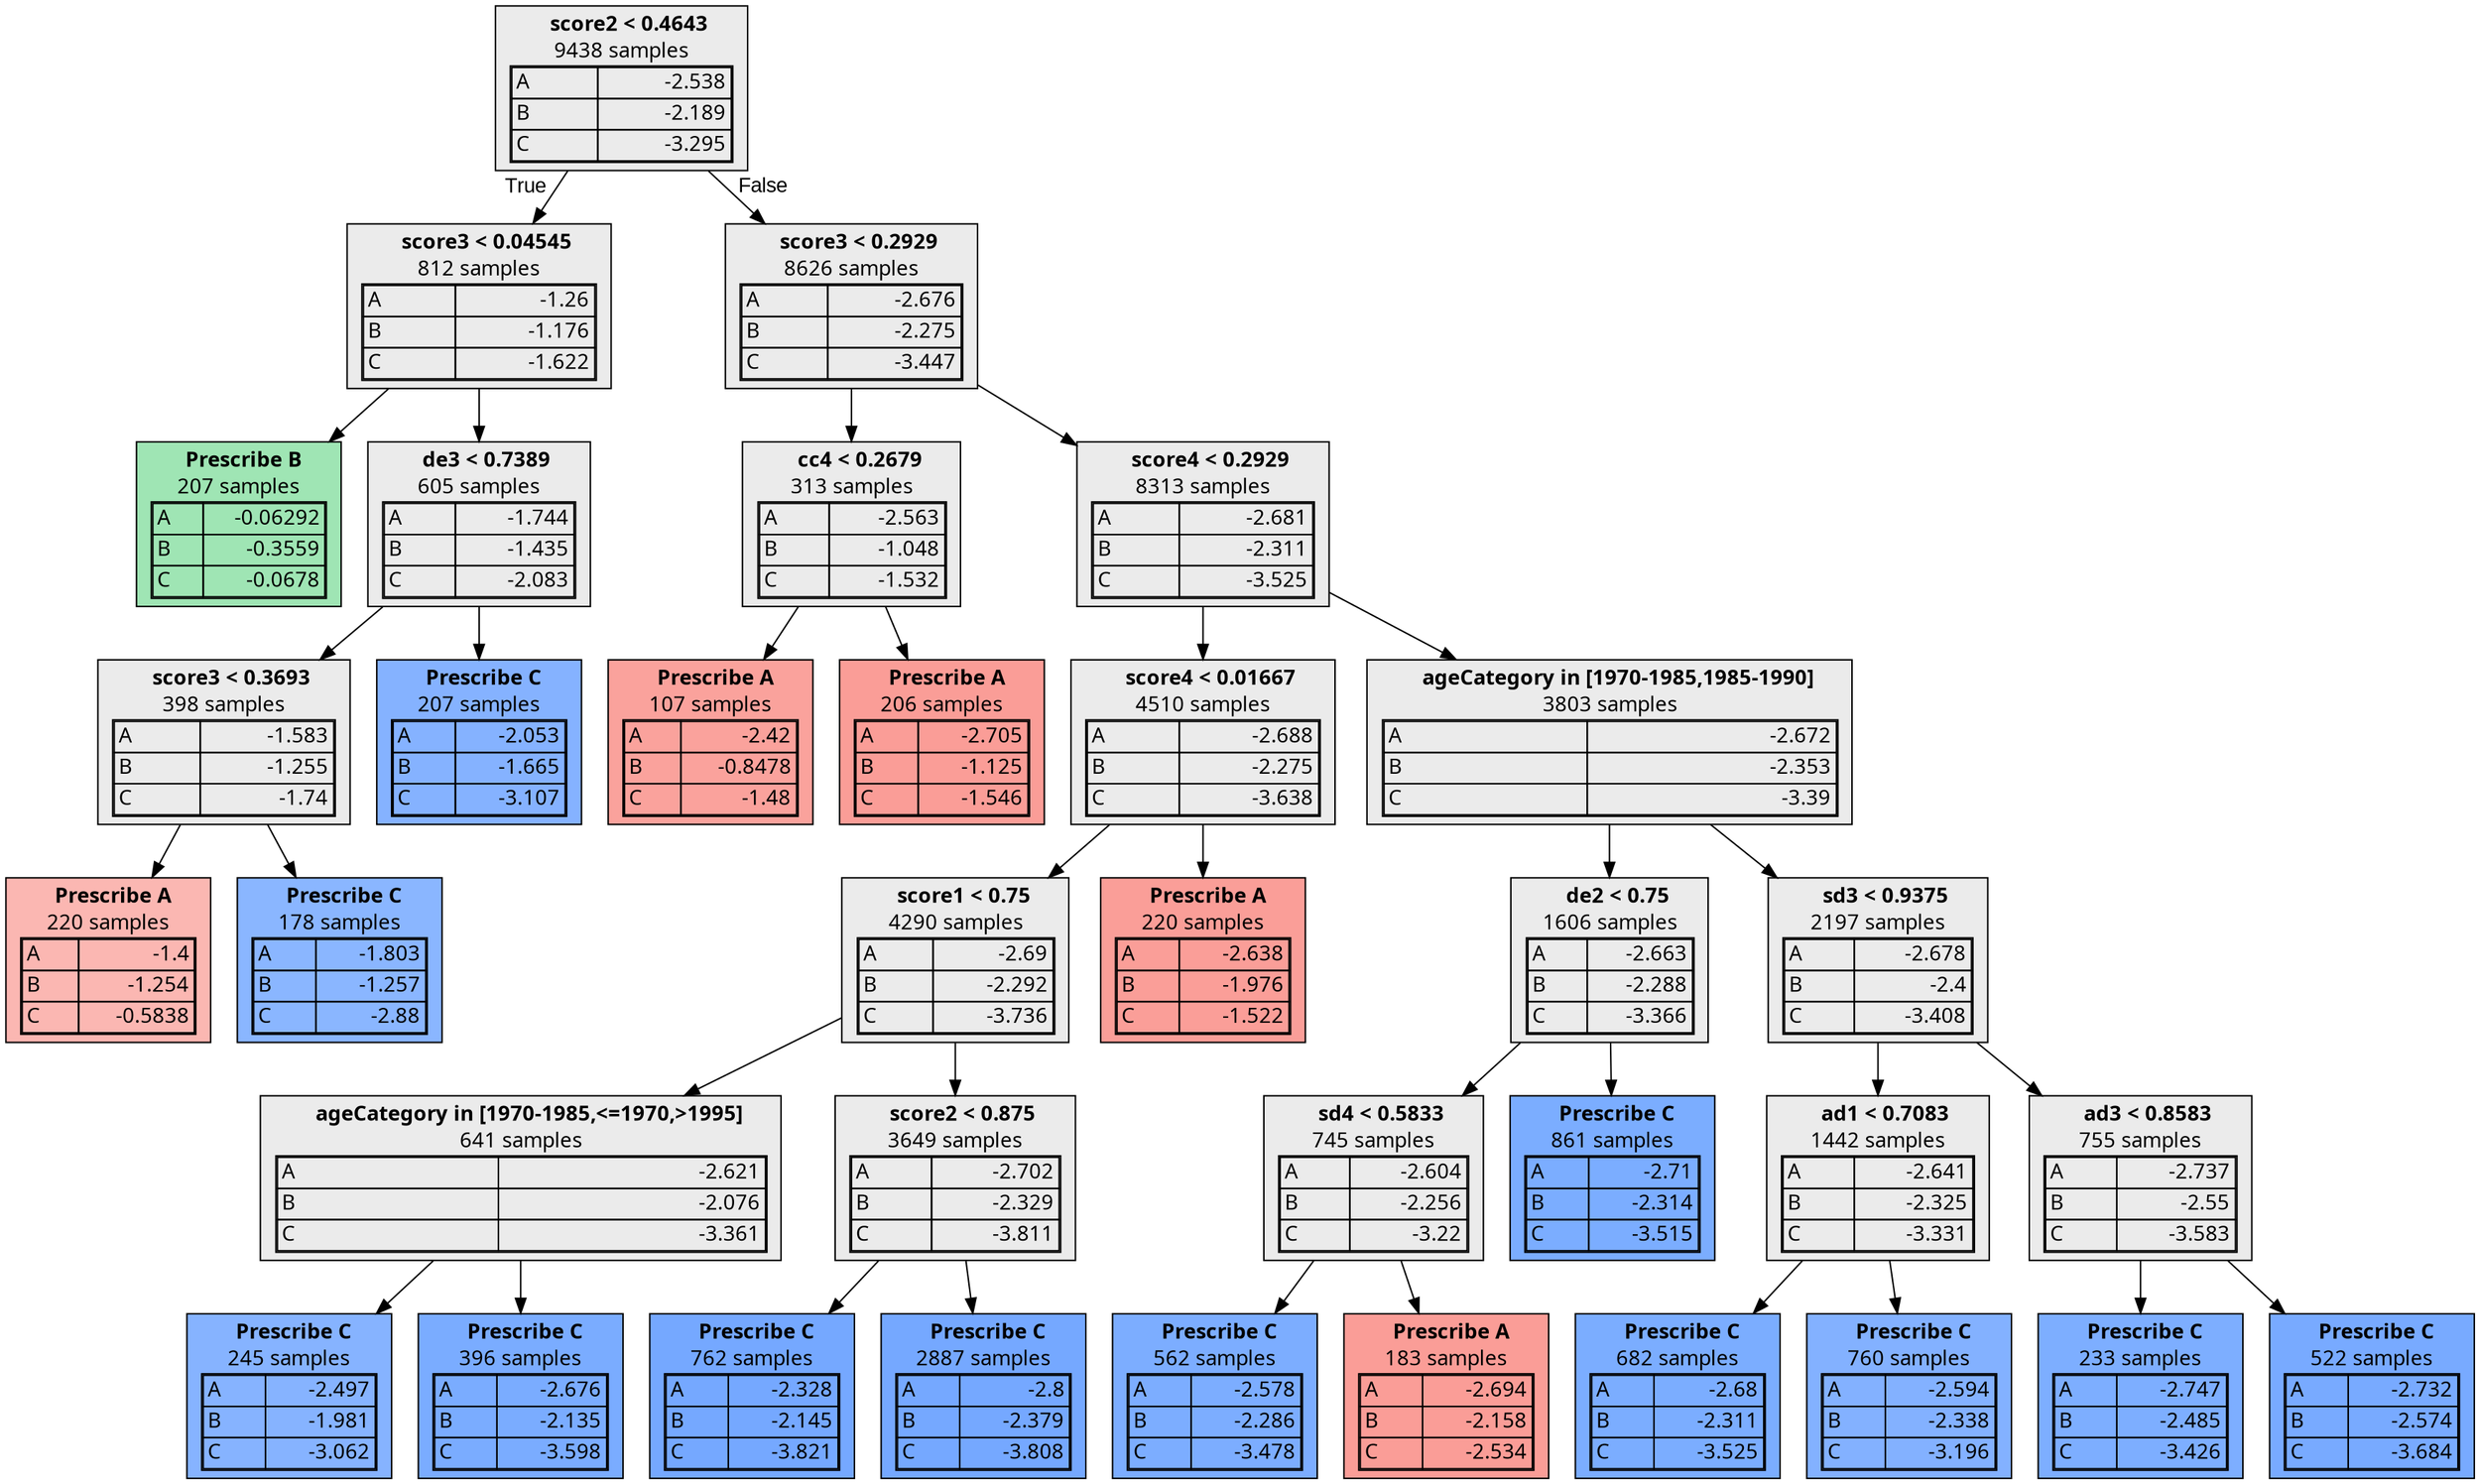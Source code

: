 digraph {
    1 [label=<  <TABLE BORDER="0" CELLPADDING="0">
      <TR>
    <TD>
      <B> score2 &lt; 0.4643</B>
    </TD>
  </TR>

    <TR>
      <TD>9438 samples</TD>
    </TR>
    <TR>
  <TD>
    <TABLE CELLSPACING="0">
      
        <TR >
    <TD ALIGN="LEFT">A</TD>
    <TD ALIGN="RIGHT">-2.538</TD>
  </TR>
  <TR >
    <TD ALIGN="LEFT">B</TD>
    <TD ALIGN="RIGHT">-2.189</TD>
  </TR>
  <TR class="highlighted">
    <TD ALIGN="LEFT">C</TD>
    <TD ALIGN="RIGHT">-3.295</TD>
  </TR>

    </TABLE>
  </TD>
</TR>

  </TABLE>
>,fillcolor="#EBEBEB",shape=box,fontname="bold arial",style="filled"];
    1 -> 2 [labeldistance=2.5, labelangle=45, headlabel="True",fontname="arial"];
    1 -> 9 [labeldistance=2.5, labelangle=-45, headlabel="False",fontname="arial"];
    2 [label=<  <TABLE BORDER="0" CELLPADDING="0">
      <TR>
    <TD>
      <B> score3 &lt; 0.04545</B>
    </TD>
  </TR>

    <TR>
      <TD>812 samples</TD>
    </TR>
    <TR>
  <TD>
    <TABLE CELLSPACING="0">
      
        <TR >
    <TD ALIGN="LEFT">A</TD>
    <TD ALIGN="RIGHT">-1.26</TD>
  </TR>
  <TR >
    <TD ALIGN="LEFT">B</TD>
    <TD ALIGN="RIGHT">-1.176</TD>
  </TR>
  <TR class="highlighted">
    <TD ALIGN="LEFT">C</TD>
    <TD ALIGN="RIGHT">-1.622</TD>
  </TR>

    </TABLE>
  </TD>
</TR>

  </TABLE>
>,fillcolor="#EBEBEB",shape=box,fontname="bold arial",style="filled"];
    2 -> 3;
    2 -> 4;
    3 [label=<  <TABLE BORDER="0" CELLPADDING="0">
      <TR>
    <TD>
      <B>Prescribe B</B>
    </TD>
  </TR>

    <TR>
      <TD>207 samples</TD>
    </TR>
    <TR>
  <TD>
    <TABLE CELLSPACING="0">
      
        <TR >
    <TD ALIGN="LEFT">A</TD>
    <TD ALIGN="RIGHT">-0.06292</TD>
  </TR>
  <TR class="highlighted">
    <TD ALIGN="LEFT">B</TD>
    <TD ALIGN="RIGHT">-0.3559</TD>
  </TR>
  <TR >
    <TD ALIGN="LEFT">C</TD>
    <TD ALIGN="RIGHT">-0.0678</TD>
  </TR>

    </TABLE>
  </TD>
</TR>

  </TABLE>
>,fillcolor="#00BA3860",shape=box,fontname="bold arial",style="filled",color=black];
    4 [label=<  <TABLE BORDER="0" CELLPADDING="0">
      <TR>
    <TD>
      <B> de3 &lt; 0.7389</B>
    </TD>
  </TR>

    <TR>
      <TD>605 samples</TD>
    </TR>
    <TR>
  <TD>
    <TABLE CELLSPACING="0">
      
        <TR >
    <TD ALIGN="LEFT">A</TD>
    <TD ALIGN="RIGHT">-1.744</TD>
  </TR>
  <TR >
    <TD ALIGN="LEFT">B</TD>
    <TD ALIGN="RIGHT">-1.435</TD>
  </TR>
  <TR class="highlighted">
    <TD ALIGN="LEFT">C</TD>
    <TD ALIGN="RIGHT">-2.083</TD>
  </TR>

    </TABLE>
  </TD>
</TR>

  </TABLE>
>,fillcolor="#EBEBEB",shape=box,fontname="bold arial",style="filled"];
    4 -> 5;
    4 -> 8;
    5 [label=<  <TABLE BORDER="0" CELLPADDING="0">
      <TR>
    <TD>
      <B> score3 &lt; 0.3693</B>
    </TD>
  </TR>

    <TR>
      <TD>398 samples</TD>
    </TR>
    <TR>
  <TD>
    <TABLE CELLSPACING="0">
      
        <TR >
    <TD ALIGN="LEFT">A</TD>
    <TD ALIGN="RIGHT">-1.583</TD>
  </TR>
  <TR >
    <TD ALIGN="LEFT">B</TD>
    <TD ALIGN="RIGHT">-1.255</TD>
  </TR>
  <TR class="highlighted">
    <TD ALIGN="LEFT">C</TD>
    <TD ALIGN="RIGHT">-1.74</TD>
  </TR>

    </TABLE>
  </TD>
</TR>

  </TABLE>
>,fillcolor="#EBEBEB",shape=box,fontname="bold arial",style="filled"];
    5 -> 6;
    5 -> 7;
    6 [label=<  <TABLE BORDER="0" CELLPADDING="0">
      <TR>
    <TD>
      <B>Prescribe A</B>
    </TD>
  </TR>

    <TR>
      <TD>220 samples</TD>
    </TR>
    <TR>
  <TD>
    <TABLE CELLSPACING="0">
      
        <TR class="highlighted">
    <TD ALIGN="LEFT">A</TD>
    <TD ALIGN="RIGHT">-1.4</TD>
  </TR>
  <TR >
    <TD ALIGN="LEFT">B</TD>
    <TD ALIGN="RIGHT">-1.254</TD>
  </TR>
  <TR >
    <TD ALIGN="LEFT">C</TD>
    <TD ALIGN="RIGHT">-0.5838</TD>
  </TR>

    </TABLE>
  </TD>
</TR>

  </TABLE>
>,fillcolor="#F8766D86",shape=box,fontname="bold arial",style="filled",color=black];
    7 [label=<  <TABLE BORDER="0" CELLPADDING="0">
      <TR>
    <TD>
      <B>Prescribe C</B>
    </TD>
  </TR>

    <TR>
      <TD>178 samples</TD>
    </TR>
    <TR>
  <TD>
    <TABLE CELLSPACING="0">
      
        <TR >
    <TD ALIGN="LEFT">A</TD>
    <TD ALIGN="RIGHT">-1.803</TD>
  </TR>
  <TR >
    <TD ALIGN="LEFT">B</TD>
    <TD ALIGN="RIGHT">-1.257</TD>
  </TR>
  <TR class="highlighted">
    <TD ALIGN="LEFT">C</TD>
    <TD ALIGN="RIGHT">-2.88</TD>
  </TR>

    </TABLE>
  </TD>
</TR>

  </TABLE>
>,fillcolor="#619CFFbd",shape=box,fontname="bold arial",style="filled",color=black];
    8 [label=<  <TABLE BORDER="0" CELLPADDING="0">
      <TR>
    <TD>
      <B>Prescribe C</B>
    </TD>
  </TR>

    <TR>
      <TD>207 samples</TD>
    </TR>
    <TR>
  <TD>
    <TABLE CELLSPACING="0">
      
        <TR >
    <TD ALIGN="LEFT">A</TD>
    <TD ALIGN="RIGHT">-2.053</TD>
  </TR>
  <TR >
    <TD ALIGN="LEFT">B</TD>
    <TD ALIGN="RIGHT">-1.665</TD>
  </TR>
  <TR class="highlighted">
    <TD ALIGN="LEFT">C</TD>
    <TD ALIGN="RIGHT">-3.107</TD>
  </TR>

    </TABLE>
  </TD>
</TR>

  </TABLE>
>,fillcolor="#619CFFc5",shape=box,fontname="bold arial",style="filled",color=black];
    9 [label=<  <TABLE BORDER="0" CELLPADDING="0">
      <TR>
    <TD>
      <B> score3 &lt; 0.2929</B>
    </TD>
  </TR>

    <TR>
      <TD>8626 samples</TD>
    </TR>
    <TR>
  <TD>
    <TABLE CELLSPACING="0">
      
        <TR >
    <TD ALIGN="LEFT">A</TD>
    <TD ALIGN="RIGHT">-2.676</TD>
  </TR>
  <TR >
    <TD ALIGN="LEFT">B</TD>
    <TD ALIGN="RIGHT">-2.275</TD>
  </TR>
  <TR class="highlighted">
    <TD ALIGN="LEFT">C</TD>
    <TD ALIGN="RIGHT">-3.447</TD>
  </TR>

    </TABLE>
  </TD>
</TR>

  </TABLE>
>,fillcolor="#EBEBEB",shape=box,fontname="bold arial",style="filled"];
    9 -> 10;
    9 -> 13;
    10 [label=<  <TABLE BORDER="0" CELLPADDING="0">
      <TR>
    <TD>
      <B> cc4 &lt; 0.2679</B>
    </TD>
  </TR>

    <TR>
      <TD>313 samples</TD>
    </TR>
    <TR>
  <TD>
    <TABLE CELLSPACING="0">
      
        <TR class="highlighted">
    <TD ALIGN="LEFT">A</TD>
    <TD ALIGN="RIGHT">-2.563</TD>
  </TR>
  <TR >
    <TD ALIGN="LEFT">B</TD>
    <TD ALIGN="RIGHT">-1.048</TD>
  </TR>
  <TR >
    <TD ALIGN="LEFT">C</TD>
    <TD ALIGN="RIGHT">-1.532</TD>
  </TR>

    </TABLE>
  </TD>
</TR>

  </TABLE>
>,fillcolor="#EBEBEB",shape=box,fontname="bold arial",style="filled"];
    10 -> 11;
    10 -> 12;
    11 [label=<  <TABLE BORDER="0" CELLPADDING="0">
      <TR>
    <TD>
      <B>Prescribe A</B>
    </TD>
  </TR>

    <TR>
      <TD>107 samples</TD>
    </TR>
    <TR>
  <TD>
    <TABLE CELLSPACING="0">
      
        <TR class="highlighted">
    <TD ALIGN="LEFT">A</TD>
    <TD ALIGN="RIGHT">-2.42</TD>
  </TR>
  <TR >
    <TD ALIGN="LEFT">B</TD>
    <TD ALIGN="RIGHT">-0.8478</TD>
  </TR>
  <TR >
    <TD ALIGN="LEFT">C</TD>
    <TD ALIGN="RIGHT">-1.48</TD>
  </TR>

    </TABLE>
  </TD>
</TR>

  </TABLE>
>,fillcolor="#F8766Dac",shape=box,fontname="bold arial",style="filled",color=black];
    12 [label=<  <TABLE BORDER="0" CELLPADDING="0">
      <TR>
    <TD>
      <B>Prescribe A</B>
    </TD>
  </TR>

    <TR>
      <TD>206 samples</TD>
    </TR>
    <TR>
  <TD>
    <TABLE CELLSPACING="0">
      
        <TR class="highlighted">
    <TD ALIGN="LEFT">A</TD>
    <TD ALIGN="RIGHT">-2.705</TD>
  </TR>
  <TR >
    <TD ALIGN="LEFT">B</TD>
    <TD ALIGN="RIGHT">-1.125</TD>
  </TR>
  <TR >
    <TD ALIGN="LEFT">C</TD>
    <TD ALIGN="RIGHT">-1.546</TD>
  </TR>

    </TABLE>
  </TD>
</TR>

  </TABLE>
>,fillcolor="#F8766Db6",shape=box,fontname="bold arial",style="filled",color=black];
    13 [label=<  <TABLE BORDER="0" CELLPADDING="0">
      <TR>
    <TD>
      <B> score4 &lt; 0.2929</B>
    </TD>
  </TR>

    <TR>
      <TD>8313 samples</TD>
    </TR>
    <TR>
  <TD>
    <TABLE CELLSPACING="0">
      
        <TR >
    <TD ALIGN="LEFT">A</TD>
    <TD ALIGN="RIGHT">-2.681</TD>
  </TR>
  <TR >
    <TD ALIGN="LEFT">B</TD>
    <TD ALIGN="RIGHT">-2.311</TD>
  </TR>
  <TR class="highlighted">
    <TD ALIGN="LEFT">C</TD>
    <TD ALIGN="RIGHT">-3.525</TD>
  </TR>

    </TABLE>
  </TD>
</TR>

  </TABLE>
>,fillcolor="#EBEBEB",shape=box,fontname="bold arial",style="filled"];
    13 -> 14;
    13 -> 23;
    14 [label=<  <TABLE BORDER="0" CELLPADDING="0">
      <TR>
    <TD>
      <B> score4 &lt; 0.01667</B>
    </TD>
  </TR>

    <TR>
      <TD>4510 samples</TD>
    </TR>
    <TR>
  <TD>
    <TABLE CELLSPACING="0">
      
        <TR >
    <TD ALIGN="LEFT">A</TD>
    <TD ALIGN="RIGHT">-2.688</TD>
  </TR>
  <TR >
    <TD ALIGN="LEFT">B</TD>
    <TD ALIGN="RIGHT">-2.275</TD>
  </TR>
  <TR class="highlighted">
    <TD ALIGN="LEFT">C</TD>
    <TD ALIGN="RIGHT">-3.638</TD>
  </TR>

    </TABLE>
  </TD>
</TR>

  </TABLE>
>,fillcolor="#EBEBEB",shape=box,fontname="bold arial",style="filled"];
    14 -> 15;
    14 -> 22;
    15 [label=<  <TABLE BORDER="0" CELLPADDING="0">
      <TR>
    <TD>
      <B> score1 &lt; 0.75</B>
    </TD>
  </TR>

    <TR>
      <TD>4290 samples</TD>
    </TR>
    <TR>
  <TD>
    <TABLE CELLSPACING="0">
      
        <TR >
    <TD ALIGN="LEFT">A</TD>
    <TD ALIGN="RIGHT">-2.69</TD>
  </TR>
  <TR >
    <TD ALIGN="LEFT">B</TD>
    <TD ALIGN="RIGHT">-2.292</TD>
  </TR>
  <TR class="highlighted">
    <TD ALIGN="LEFT">C</TD>
    <TD ALIGN="RIGHT">-3.736</TD>
  </TR>

    </TABLE>
  </TD>
</TR>

  </TABLE>
>,fillcolor="#EBEBEB",shape=box,fontname="bold arial",style="filled"];
    15 -> 16;
    15 -> 19;
    16 [label=<  <TABLE BORDER="0" CELLPADDING="0">
      <TR>
    <TD>
      <B> ageCategory in [1970-1985,&lt;=1970,&gt;1995]</B>
    </TD>
  </TR>

    <TR>
      <TD>641 samples</TD>
    </TR>
    <TR>
  <TD>
    <TABLE CELLSPACING="0">
      
        <TR >
    <TD ALIGN="LEFT">A</TD>
    <TD ALIGN="RIGHT">-2.621</TD>
  </TR>
  <TR >
    <TD ALIGN="LEFT">B</TD>
    <TD ALIGN="RIGHT">-2.076</TD>
  </TR>
  <TR class="highlighted">
    <TD ALIGN="LEFT">C</TD>
    <TD ALIGN="RIGHT">-3.361</TD>
  </TR>

    </TABLE>
  </TD>
</TR>

  </TABLE>
>,fillcolor="#EBEBEB",shape=box,fontname="bold arial",style="filled"];
    16 -> 17;
    16 -> 18;
    17 [label=<  <TABLE BORDER="0" CELLPADDING="0">
      <TR>
    <TD>
      <B>Prescribe C</B>
    </TD>
  </TR>

    <TR>
      <TD>245 samples</TD>
    </TR>
    <TR>
  <TD>
    <TABLE CELLSPACING="0">
      
        <TR >
    <TD ALIGN="LEFT">A</TD>
    <TD ALIGN="RIGHT">-2.497</TD>
  </TR>
  <TR >
    <TD ALIGN="LEFT">B</TD>
    <TD ALIGN="RIGHT">-1.981</TD>
  </TR>
  <TR class="highlighted">
    <TD ALIGN="LEFT">C</TD>
    <TD ALIGN="RIGHT">-3.062</TD>
  </TR>

    </TABLE>
  </TD>
</TR>

  </TABLE>
>,fillcolor="#619CFFc3",shape=box,fontname="bold arial",style="filled",color=black];
    18 [label=<  <TABLE BORDER="0" CELLPADDING="0">
      <TR>
    <TD>
      <B>Prescribe C</B>
    </TD>
  </TR>

    <TR>
      <TD>396 samples</TD>
    </TR>
    <TR>
  <TD>
    <TABLE CELLSPACING="0">
      
        <TR >
    <TD ALIGN="LEFT">A</TD>
    <TD ALIGN="RIGHT">-2.676</TD>
  </TR>
  <TR >
    <TD ALIGN="LEFT">B</TD>
    <TD ALIGN="RIGHT">-2.135</TD>
  </TR>
  <TR class="highlighted">
    <TD ALIGN="LEFT">C</TD>
    <TD ALIGN="RIGHT">-3.598</TD>
  </TR>

    </TABLE>
  </TD>
</TR>

  </TABLE>
>,fillcolor="#619CFFd7",shape=box,fontname="bold arial",style="filled",color=black];
    19 [label=<  <TABLE BORDER="0" CELLPADDING="0">
      <TR>
    <TD>
      <B> score2 &lt; 0.875</B>
    </TD>
  </TR>

    <TR>
      <TD>3649 samples</TD>
    </TR>
    <TR>
  <TD>
    <TABLE CELLSPACING="0">
      
        <TR >
    <TD ALIGN="LEFT">A</TD>
    <TD ALIGN="RIGHT">-2.702</TD>
  </TR>
  <TR >
    <TD ALIGN="LEFT">B</TD>
    <TD ALIGN="RIGHT">-2.329</TD>
  </TR>
  <TR class="highlighted">
    <TD ALIGN="LEFT">C</TD>
    <TD ALIGN="RIGHT">-3.811</TD>
  </TR>

    </TABLE>
  </TD>
</TR>

  </TABLE>
>,fillcolor="#EBEBEB",shape=box,fontname="bold arial",style="filled"];
    19 -> 20;
    19 -> 21;
    20 [label=<  <TABLE BORDER="0" CELLPADDING="0">
      <TR>
    <TD>
      <B>Prescribe C</B>
    </TD>
  </TR>

    <TR>
      <TD>762 samples</TD>
    </TR>
    <TR>
  <TD>
    <TABLE CELLSPACING="0">
      
        <TR >
    <TD ALIGN="LEFT">A</TD>
    <TD ALIGN="RIGHT">-2.328</TD>
  </TR>
  <TR >
    <TD ALIGN="LEFT">B</TD>
    <TD ALIGN="RIGHT">-2.145</TD>
  </TR>
  <TR class="highlighted">
    <TD ALIGN="LEFT">C</TD>
    <TD ALIGN="RIGHT">-3.821</TD>
  </TR>

    </TABLE>
  </TD>
</TR>

  </TABLE>
>,fillcolor="#619CFFdf",shape=box,fontname="bold arial",style="filled",color=black];
    21 [label=<  <TABLE BORDER="0" CELLPADDING="0">
      <TR>
    <TD>
      <B>Prescribe C</B>
    </TD>
  </TR>

    <TR>
      <TD>2887 samples</TD>
    </TR>
    <TR>
  <TD>
    <TABLE CELLSPACING="0">
      
        <TR >
    <TD ALIGN="LEFT">A</TD>
    <TD ALIGN="RIGHT">-2.8</TD>
  </TR>
  <TR >
    <TD ALIGN="LEFT">B</TD>
    <TD ALIGN="RIGHT">-2.379</TD>
  </TR>
  <TR class="highlighted">
    <TD ALIGN="LEFT">C</TD>
    <TD ALIGN="RIGHT">-3.808</TD>
  </TR>

    </TABLE>
  </TD>
</TR>

  </TABLE>
>,fillcolor="#619CFFdf",shape=box,fontname="bold arial",style="filled",color=black];
    22 [label=<  <TABLE BORDER="0" CELLPADDING="0">
      <TR>
    <TD>
      <B>Prescribe A</B>
    </TD>
  </TR>

    <TR>
      <TD>220 samples</TD>
    </TR>
    <TR>
  <TD>
    <TABLE CELLSPACING="0">
      
        <TR class="highlighted">
    <TD ALIGN="LEFT">A</TD>
    <TD ALIGN="RIGHT">-2.638</TD>
  </TR>
  <TR >
    <TD ALIGN="LEFT">B</TD>
    <TD ALIGN="RIGHT">-1.976</TD>
  </TR>
  <TR >
    <TD ALIGN="LEFT">C</TD>
    <TD ALIGN="RIGHT">-1.522</TD>
  </TR>

    </TABLE>
  </TD>
</TR>

  </TABLE>
>,fillcolor="#F8766Db4",shape=box,fontname="bold arial",style="filled",color=black];
    23 [label=<  <TABLE BORDER="0" CELLPADDING="0">
      <TR>
    <TD>
      <B> ageCategory in [1970-1985,1985-1990]</B>
    </TD>
  </TR>

    <TR>
      <TD>3803 samples</TD>
    </TR>
    <TR>
  <TD>
    <TABLE CELLSPACING="0">
      
        <TR >
    <TD ALIGN="LEFT">A</TD>
    <TD ALIGN="RIGHT">-2.672</TD>
  </TR>
  <TR >
    <TD ALIGN="LEFT">B</TD>
    <TD ALIGN="RIGHT">-2.353</TD>
  </TR>
  <TR class="highlighted">
    <TD ALIGN="LEFT">C</TD>
    <TD ALIGN="RIGHT">-3.39</TD>
  </TR>

    </TABLE>
  </TD>
</TR>

  </TABLE>
>,fillcolor="#EBEBEB",shape=box,fontname="bold arial",style="filled"];
    23 -> 24;
    23 -> 29;
    24 [label=<  <TABLE BORDER="0" CELLPADDING="0">
      <TR>
    <TD>
      <B> de2 &lt; 0.75</B>
    </TD>
  </TR>

    <TR>
      <TD>1606 samples</TD>
    </TR>
    <TR>
  <TD>
    <TABLE CELLSPACING="0">
      
        <TR >
    <TD ALIGN="LEFT">A</TD>
    <TD ALIGN="RIGHT">-2.663</TD>
  </TR>
  <TR >
    <TD ALIGN="LEFT">B</TD>
    <TD ALIGN="RIGHT">-2.288</TD>
  </TR>
  <TR class="highlighted">
    <TD ALIGN="LEFT">C</TD>
    <TD ALIGN="RIGHT">-3.366</TD>
  </TR>

    </TABLE>
  </TD>
</TR>

  </TABLE>
>,fillcolor="#EBEBEB",shape=box,fontname="bold arial",style="filled"];
    24 -> 25;
    24 -> 28;
    25 [label=<  <TABLE BORDER="0" CELLPADDING="0">
      <TR>
    <TD>
      <B> sd4 &lt; 0.5833</B>
    </TD>
  </TR>

    <TR>
      <TD>745 samples</TD>
    </TR>
    <TR>
  <TD>
    <TABLE CELLSPACING="0">
      
        <TR >
    <TD ALIGN="LEFT">A</TD>
    <TD ALIGN="RIGHT">-2.604</TD>
  </TR>
  <TR >
    <TD ALIGN="LEFT">B</TD>
    <TD ALIGN="RIGHT">-2.256</TD>
  </TR>
  <TR class="highlighted">
    <TD ALIGN="LEFT">C</TD>
    <TD ALIGN="RIGHT">-3.22</TD>
  </TR>

    </TABLE>
  </TD>
</TR>

  </TABLE>
>,fillcolor="#EBEBEB",shape=box,fontname="bold arial",style="filled"];
    25 -> 26;
    25 -> 27;
    26 [label=<  <TABLE BORDER="0" CELLPADDING="0">
      <TR>
    <TD>
      <B>Prescribe C</B>
    </TD>
  </TR>

    <TR>
      <TD>562 samples</TD>
    </TR>
    <TR>
  <TD>
    <TABLE CELLSPACING="0">
      
        <TR >
    <TD ALIGN="LEFT">A</TD>
    <TD ALIGN="RIGHT">-2.578</TD>
  </TR>
  <TR >
    <TD ALIGN="LEFT">B</TD>
    <TD ALIGN="RIGHT">-2.286</TD>
  </TR>
  <TR class="highlighted">
    <TD ALIGN="LEFT">C</TD>
    <TD ALIGN="RIGHT">-3.478</TD>
  </TR>

    </TABLE>
  </TD>
</TR>

  </TABLE>
>,fillcolor="#619CFFd3",shape=box,fontname="bold arial",style="filled",color=black];
    27 [label=<  <TABLE BORDER="0" CELLPADDING="0">
      <TR>
    <TD>
      <B>Prescribe A</B>
    </TD>
  </TR>

    <TR>
      <TD>183 samples</TD>
    </TR>
    <TR>
  <TD>
    <TABLE CELLSPACING="0">
      
        <TR class="highlighted">
    <TD ALIGN="LEFT">A</TD>
    <TD ALIGN="RIGHT">-2.694</TD>
  </TR>
  <TR >
    <TD ALIGN="LEFT">B</TD>
    <TD ALIGN="RIGHT">-2.158</TD>
  </TR>
  <TR >
    <TD ALIGN="LEFT">C</TD>
    <TD ALIGN="RIGHT">-2.534</TD>
  </TR>

    </TABLE>
  </TD>
</TR>

  </TABLE>
>,fillcolor="#F8766Db6",shape=box,fontname="bold arial",style="filled",color=black];
    28 [label=<  <TABLE BORDER="0" CELLPADDING="0">
      <TR>
    <TD>
      <B>Prescribe C</B>
    </TD>
  </TR>

    <TR>
      <TD>861 samples</TD>
    </TR>
    <TR>
  <TD>
    <TABLE CELLSPACING="0">
      
        <TR >
    <TD ALIGN="LEFT">A</TD>
    <TD ALIGN="RIGHT">-2.71</TD>
  </TR>
  <TR >
    <TD ALIGN="LEFT">B</TD>
    <TD ALIGN="RIGHT">-2.314</TD>
  </TR>
  <TR class="highlighted">
    <TD ALIGN="LEFT">C</TD>
    <TD ALIGN="RIGHT">-3.515</TD>
  </TR>

    </TABLE>
  </TD>
</TR>

  </TABLE>
>,fillcolor="#619CFFd4",shape=box,fontname="bold arial",style="filled",color=black];
    29 [label=<  <TABLE BORDER="0" CELLPADDING="0">
      <TR>
    <TD>
      <B> sd3 &lt; 0.9375</B>
    </TD>
  </TR>

    <TR>
      <TD>2197 samples</TD>
    </TR>
    <TR>
  <TD>
    <TABLE CELLSPACING="0">
      
        <TR >
    <TD ALIGN="LEFT">A</TD>
    <TD ALIGN="RIGHT">-2.678</TD>
  </TR>
  <TR >
    <TD ALIGN="LEFT">B</TD>
    <TD ALIGN="RIGHT">-2.4</TD>
  </TR>
  <TR class="highlighted">
    <TD ALIGN="LEFT">C</TD>
    <TD ALIGN="RIGHT">-3.408</TD>
  </TR>

    </TABLE>
  </TD>
</TR>

  </TABLE>
>,fillcolor="#EBEBEB",shape=box,fontname="bold arial",style="filled"];
    29 -> 30;
    29 -> 33;
    30 [label=<  <TABLE BORDER="0" CELLPADDING="0">
      <TR>
    <TD>
      <B> ad1 &lt; 0.7083</B>
    </TD>
  </TR>

    <TR>
      <TD>1442 samples</TD>
    </TR>
    <TR>
  <TD>
    <TABLE CELLSPACING="0">
      
        <TR >
    <TD ALIGN="LEFT">A</TD>
    <TD ALIGN="RIGHT">-2.641</TD>
  </TR>
  <TR >
    <TD ALIGN="LEFT">B</TD>
    <TD ALIGN="RIGHT">-2.325</TD>
  </TR>
  <TR class="highlighted">
    <TD ALIGN="LEFT">C</TD>
    <TD ALIGN="RIGHT">-3.331</TD>
  </TR>

    </TABLE>
  </TD>
</TR>

  </TABLE>
>,fillcolor="#EBEBEB",shape=box,fontname="bold arial",style="filled"];
    30 -> 31;
    30 -> 32;
    31 [label=<  <TABLE BORDER="0" CELLPADDING="0">
      <TR>
    <TD>
      <B>Prescribe C</B>
    </TD>
  </TR>

    <TR>
      <TD>682 samples</TD>
    </TR>
    <TR>
  <TD>
    <TABLE CELLSPACING="0">
      
        <TR >
    <TD ALIGN="LEFT">A</TD>
    <TD ALIGN="RIGHT">-2.68</TD>
  </TR>
  <TR >
    <TD ALIGN="LEFT">B</TD>
    <TD ALIGN="RIGHT">-2.311</TD>
  </TR>
  <TR class="highlighted">
    <TD ALIGN="LEFT">C</TD>
    <TD ALIGN="RIGHT">-3.525</TD>
  </TR>

    </TABLE>
  </TD>
</TR>

  </TABLE>
>,fillcolor="#619CFFd4",shape=box,fontname="bold arial",style="filled",color=black];
    32 [label=<  <TABLE BORDER="0" CELLPADDING="0">
      <TR>
    <TD>
      <B>Prescribe C</B>
    </TD>
  </TR>

    <TR>
      <TD>760 samples</TD>
    </TR>
    <TR>
  <TD>
    <TABLE CELLSPACING="0">
      
        <TR >
    <TD ALIGN="LEFT">A</TD>
    <TD ALIGN="RIGHT">-2.594</TD>
  </TR>
  <TR >
    <TD ALIGN="LEFT">B</TD>
    <TD ALIGN="RIGHT">-2.338</TD>
  </TR>
  <TR class="highlighted">
    <TD ALIGN="LEFT">C</TD>
    <TD ALIGN="RIGHT">-3.196</TD>
  </TR>

    </TABLE>
  </TD>
</TR>

  </TABLE>
>,fillcolor="#619CFFc8",shape=box,fontname="bold arial",style="filled",color=black];
    33 [label=<  <TABLE BORDER="0" CELLPADDING="0">
      <TR>
    <TD>
      <B> ad3 &lt; 0.8583</B>
    </TD>
  </TR>

    <TR>
      <TD>755 samples</TD>
    </TR>
    <TR>
  <TD>
    <TABLE CELLSPACING="0">
      
        <TR >
    <TD ALIGN="LEFT">A</TD>
    <TD ALIGN="RIGHT">-2.737</TD>
  </TR>
  <TR >
    <TD ALIGN="LEFT">B</TD>
    <TD ALIGN="RIGHT">-2.55</TD>
  </TR>
  <TR class="highlighted">
    <TD ALIGN="LEFT">C</TD>
    <TD ALIGN="RIGHT">-3.583</TD>
  </TR>

    </TABLE>
  </TD>
</TR>

  </TABLE>
>,fillcolor="#EBEBEB",shape=box,fontname="bold arial",style="filled"];
    33 -> 34;
    33 -> 35;
    34 [label=<  <TABLE BORDER="0" CELLPADDING="0">
      <TR>
    <TD>
      <B>Prescribe C</B>
    </TD>
  </TR>

    <TR>
      <TD>233 samples</TD>
    </TR>
    <TR>
  <TD>
    <TABLE CELLSPACING="0">
      
        <TR >
    <TD ALIGN="LEFT">A</TD>
    <TD ALIGN="RIGHT">-2.747</TD>
  </TR>
  <TR >
    <TD ALIGN="LEFT">B</TD>
    <TD ALIGN="RIGHT">-2.485</TD>
  </TR>
  <TR class="highlighted">
    <TD ALIGN="LEFT">C</TD>
    <TD ALIGN="RIGHT">-3.426</TD>
  </TR>

    </TABLE>
  </TD>
</TR>

  </TABLE>
>,fillcolor="#619CFFd1",shape=box,fontname="bold arial",style="filled",color=black];
    35 [label=<  <TABLE BORDER="0" CELLPADDING="0">
      <TR>
    <TD>
      <B>Prescribe C</B>
    </TD>
  </TR>

    <TR>
      <TD>522 samples</TD>
    </TR>
    <TR>
  <TD>
    <TABLE CELLSPACING="0">
      
        <TR >
    <TD ALIGN="LEFT">A</TD>
    <TD ALIGN="RIGHT">-2.732</TD>
  </TR>
  <TR >
    <TD ALIGN="LEFT">B</TD>
    <TD ALIGN="RIGHT">-2.574</TD>
  </TR>
  <TR class="highlighted">
    <TD ALIGN="LEFT">C</TD>
    <TD ALIGN="RIGHT">-3.684</TD>
  </TR>

    </TABLE>
  </TD>
</TR>

  </TABLE>
>,fillcolor="#619CFFda",shape=box,fontname="bold arial",style="filled",color=black];
}
